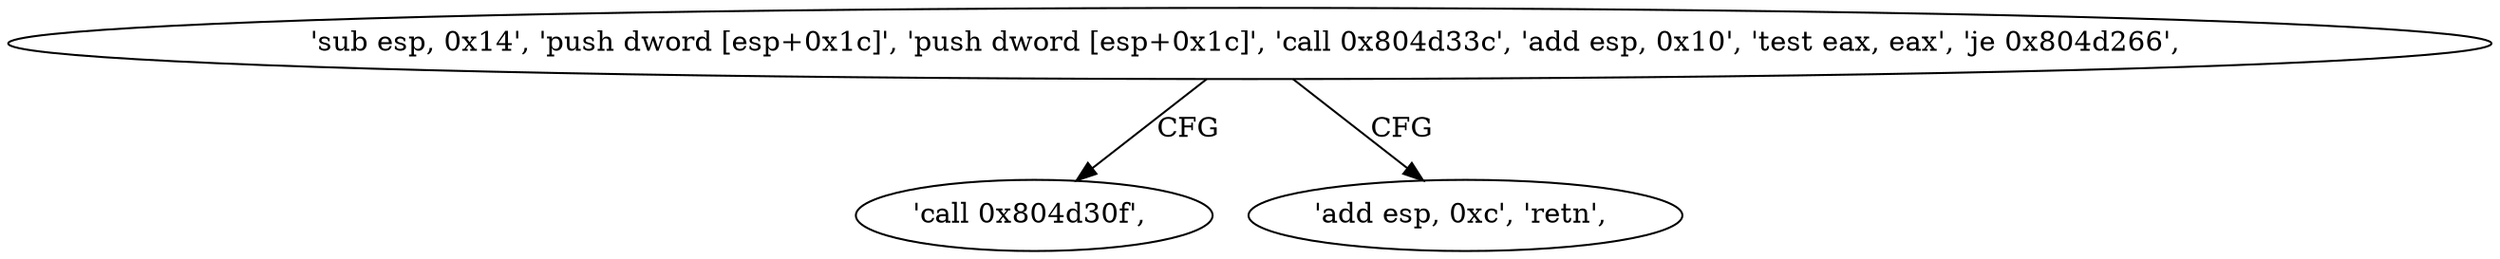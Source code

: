 digraph "func" {
"134533707" [label = "'sub esp, 0x14', 'push dword [esp+0x1c]', 'push dword [esp+0x1c]', 'call 0x804d33c', 'add esp, 0x10', 'test eax, eax', 'je 0x804d266', " ]
"134533734" [label = "'call 0x804d30f', " ]
"134533730" [label = "'add esp, 0xc', 'retn', " ]
"134533707" -> "134533734" [ label = "CFG" ]
"134533707" -> "134533730" [ label = "CFG" ]
}
